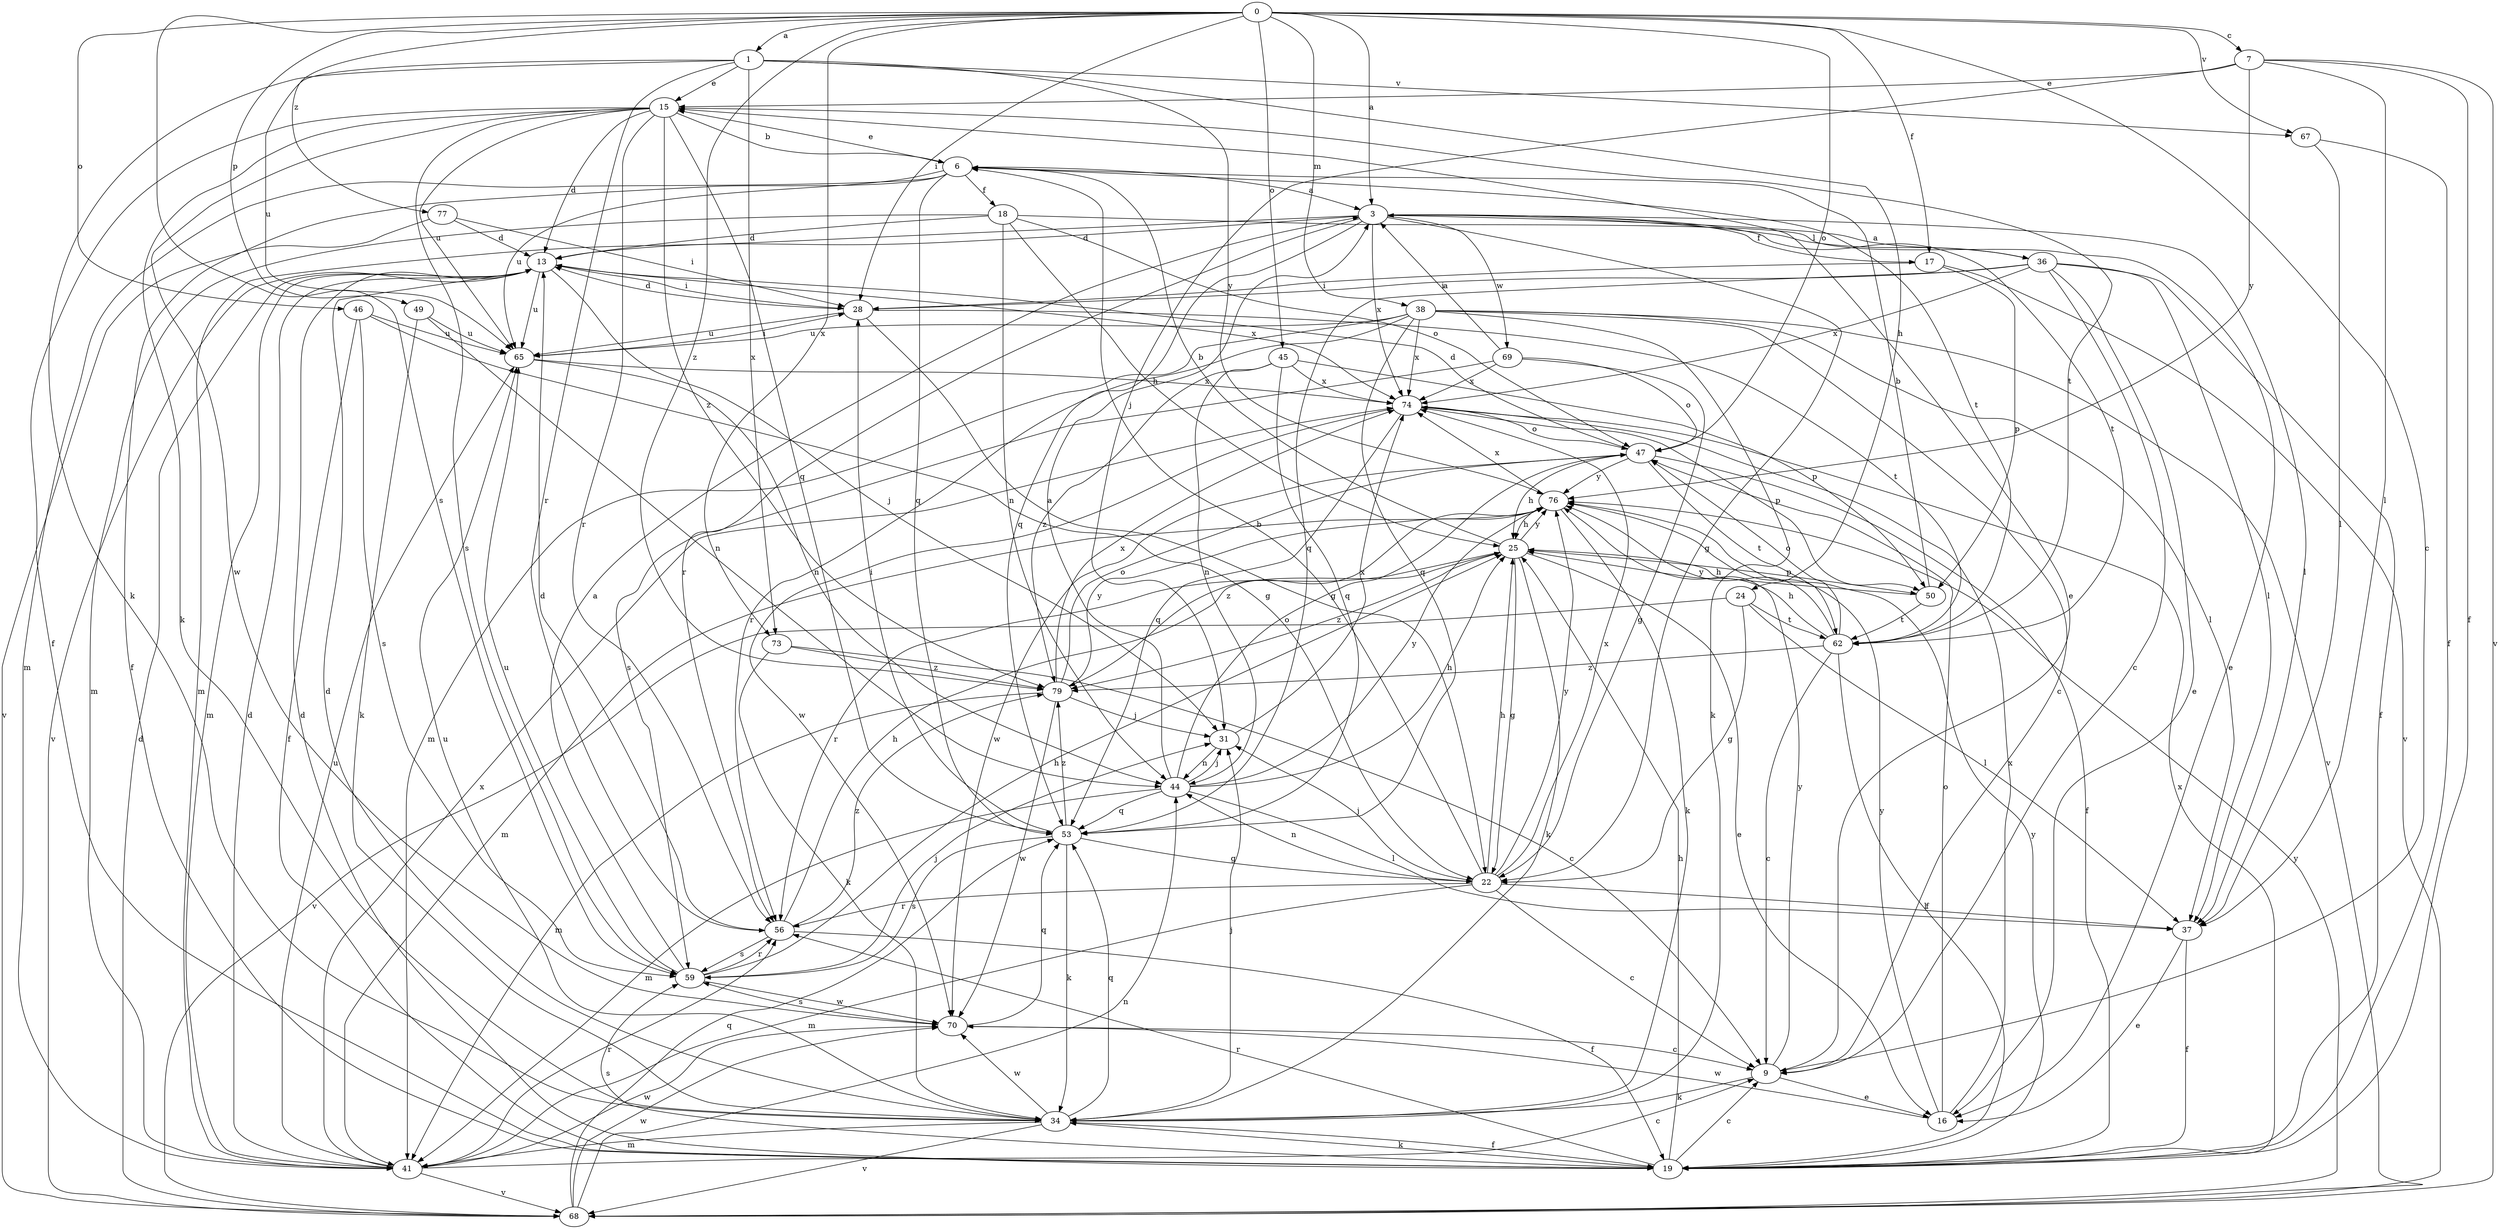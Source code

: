 strict digraph  {
0;
1;
3;
6;
7;
9;
13;
15;
16;
17;
18;
19;
22;
24;
25;
28;
31;
34;
36;
37;
38;
41;
44;
45;
46;
47;
49;
50;
53;
56;
59;
62;
65;
67;
68;
69;
70;
73;
74;
76;
77;
79;
0 -> 1  [label=a];
0 -> 3  [label=a];
0 -> 7  [label=c];
0 -> 9  [label=c];
0 -> 17  [label=f];
0 -> 28  [label=i];
0 -> 38  [label=m];
0 -> 45  [label=o];
0 -> 46  [label=o];
0 -> 47  [label=o];
0 -> 49  [label=p];
0 -> 59  [label=s];
0 -> 67  [label=v];
0 -> 73  [label=x];
0 -> 77  [label=z];
0 -> 79  [label=z];
1 -> 15  [label=e];
1 -> 24  [label=h];
1 -> 34  [label=k];
1 -> 56  [label=r];
1 -> 65  [label=u];
1 -> 67  [label=v];
1 -> 73  [label=x];
1 -> 76  [label=y];
3 -> 13  [label=d];
3 -> 17  [label=f];
3 -> 22  [label=g];
3 -> 36  [label=l];
3 -> 37  [label=l];
3 -> 41  [label=m];
3 -> 53  [label=q];
3 -> 56  [label=r];
3 -> 62  [label=t];
3 -> 69  [label=w];
3 -> 74  [label=x];
6 -> 3  [label=a];
6 -> 15  [label=e];
6 -> 18  [label=f];
6 -> 19  [label=f];
6 -> 41  [label=m];
6 -> 53  [label=q];
6 -> 62  [label=t];
6 -> 65  [label=u];
7 -> 15  [label=e];
7 -> 19  [label=f];
7 -> 31  [label=j];
7 -> 37  [label=l];
7 -> 68  [label=v];
7 -> 76  [label=y];
9 -> 15  [label=e];
9 -> 16  [label=e];
9 -> 34  [label=k];
9 -> 76  [label=y];
13 -> 28  [label=i];
13 -> 31  [label=j];
13 -> 41  [label=m];
13 -> 65  [label=u];
13 -> 68  [label=v];
13 -> 74  [label=x];
15 -> 6  [label=b];
15 -> 13  [label=d];
15 -> 19  [label=f];
15 -> 34  [label=k];
15 -> 53  [label=q];
15 -> 56  [label=r];
15 -> 59  [label=s];
15 -> 62  [label=t];
15 -> 65  [label=u];
15 -> 70  [label=w];
15 -> 79  [label=z];
16 -> 47  [label=o];
16 -> 70  [label=w];
16 -> 74  [label=x];
16 -> 76  [label=y];
17 -> 28  [label=i];
17 -> 50  [label=p];
17 -> 68  [label=v];
18 -> 13  [label=d];
18 -> 16  [label=e];
18 -> 25  [label=h];
18 -> 41  [label=m];
18 -> 44  [label=n];
18 -> 47  [label=o];
19 -> 9  [label=c];
19 -> 13  [label=d];
19 -> 25  [label=h];
19 -> 34  [label=k];
19 -> 56  [label=r];
19 -> 59  [label=s];
19 -> 74  [label=x];
19 -> 76  [label=y];
22 -> 6  [label=b];
22 -> 9  [label=c];
22 -> 25  [label=h];
22 -> 31  [label=j];
22 -> 37  [label=l];
22 -> 41  [label=m];
22 -> 44  [label=n];
22 -> 56  [label=r];
22 -> 74  [label=x];
22 -> 76  [label=y];
24 -> 22  [label=g];
24 -> 37  [label=l];
24 -> 62  [label=t];
24 -> 68  [label=v];
25 -> 6  [label=b];
25 -> 16  [label=e];
25 -> 22  [label=g];
25 -> 34  [label=k];
25 -> 50  [label=p];
25 -> 56  [label=r];
25 -> 76  [label=y];
25 -> 79  [label=z];
28 -> 13  [label=d];
28 -> 22  [label=g];
28 -> 62  [label=t];
28 -> 65  [label=u];
31 -> 44  [label=n];
31 -> 74  [label=x];
34 -> 13  [label=d];
34 -> 19  [label=f];
34 -> 31  [label=j];
34 -> 41  [label=m];
34 -> 53  [label=q];
34 -> 65  [label=u];
34 -> 68  [label=v];
34 -> 70  [label=w];
36 -> 3  [label=a];
36 -> 9  [label=c];
36 -> 16  [label=e];
36 -> 19  [label=f];
36 -> 28  [label=i];
36 -> 37  [label=l];
36 -> 53  [label=q];
36 -> 74  [label=x];
37 -> 16  [label=e];
37 -> 19  [label=f];
38 -> 9  [label=c];
38 -> 34  [label=k];
38 -> 37  [label=l];
38 -> 41  [label=m];
38 -> 53  [label=q];
38 -> 56  [label=r];
38 -> 65  [label=u];
38 -> 68  [label=v];
38 -> 74  [label=x];
41 -> 9  [label=c];
41 -> 13  [label=d];
41 -> 56  [label=r];
41 -> 65  [label=u];
41 -> 68  [label=v];
41 -> 70  [label=w];
41 -> 74  [label=x];
44 -> 3  [label=a];
44 -> 25  [label=h];
44 -> 31  [label=j];
44 -> 37  [label=l];
44 -> 41  [label=m];
44 -> 47  [label=o];
44 -> 53  [label=q];
44 -> 76  [label=y];
45 -> 44  [label=n];
45 -> 50  [label=p];
45 -> 53  [label=q];
45 -> 74  [label=x];
45 -> 79  [label=z];
46 -> 19  [label=f];
46 -> 22  [label=g];
46 -> 59  [label=s];
46 -> 65  [label=u];
47 -> 13  [label=d];
47 -> 19  [label=f];
47 -> 25  [label=h];
47 -> 62  [label=t];
47 -> 70  [label=w];
47 -> 76  [label=y];
49 -> 34  [label=k];
49 -> 44  [label=n];
49 -> 65  [label=u];
50 -> 6  [label=b];
50 -> 25  [label=h];
50 -> 62  [label=t];
53 -> 22  [label=g];
53 -> 28  [label=i];
53 -> 34  [label=k];
53 -> 59  [label=s];
53 -> 79  [label=z];
56 -> 13  [label=d];
56 -> 19  [label=f];
56 -> 25  [label=h];
56 -> 59  [label=s];
56 -> 79  [label=z];
59 -> 3  [label=a];
59 -> 25  [label=h];
59 -> 31  [label=j];
59 -> 56  [label=r];
59 -> 65  [label=u];
59 -> 70  [label=w];
62 -> 9  [label=c];
62 -> 19  [label=f];
62 -> 25  [label=h];
62 -> 47  [label=o];
62 -> 76  [label=y];
62 -> 79  [label=z];
65 -> 28  [label=i];
65 -> 44  [label=n];
65 -> 74  [label=x];
67 -> 19  [label=f];
67 -> 37  [label=l];
68 -> 13  [label=d];
68 -> 44  [label=n];
68 -> 53  [label=q];
68 -> 70  [label=w];
68 -> 76  [label=y];
69 -> 3  [label=a];
69 -> 22  [label=g];
69 -> 47  [label=o];
69 -> 59  [label=s];
69 -> 74  [label=x];
70 -> 9  [label=c];
70 -> 53  [label=q];
70 -> 59  [label=s];
73 -> 9  [label=c];
73 -> 34  [label=k];
73 -> 79  [label=z];
74 -> 47  [label=o];
74 -> 50  [label=p];
74 -> 53  [label=q];
74 -> 70  [label=w];
76 -> 25  [label=h];
76 -> 34  [label=k];
76 -> 41  [label=m];
76 -> 74  [label=x];
76 -> 79  [label=z];
77 -> 13  [label=d];
77 -> 28  [label=i];
77 -> 68  [label=v];
79 -> 31  [label=j];
79 -> 41  [label=m];
79 -> 47  [label=o];
79 -> 70  [label=w];
79 -> 74  [label=x];
79 -> 76  [label=y];
}
